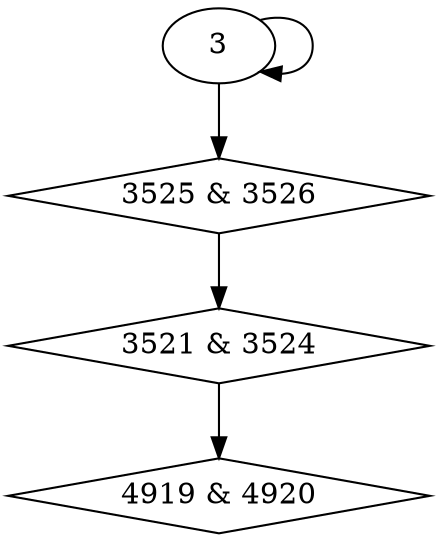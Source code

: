digraph {
0 [label = "3521 & 3524", shape = diamond];
1 [label = "3525 & 3526", shape = diamond];
2 [label = "4919 & 4920", shape = diamond];
1 -> 0;
3 -> 1;
0 -> 2;
3 -> 3;
}
